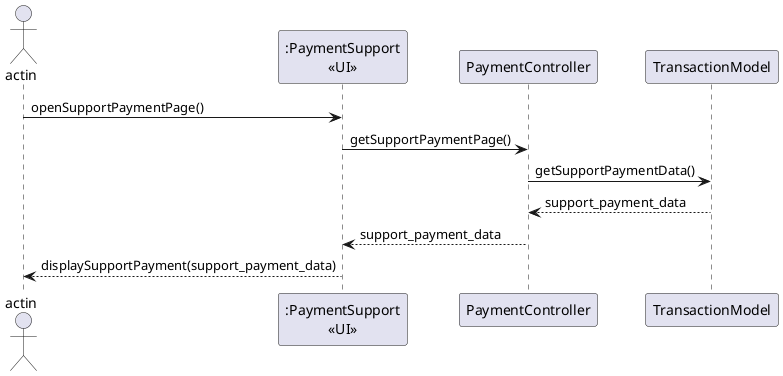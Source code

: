 @startuml
actor actin as act
participant ":PaymentSupport\n<<UI>>" as view
participant PaymentController as ctrl
participant TransactionModel as tm

act -> view: openSupportPaymentPage()
view -> ctrl: getSupportPaymentPage()
ctrl -> tm: getSupportPaymentData()
ctrl <-- tm: support_payment_data
view <-- ctrl: support_payment_data
act <-- view: displaySupportPayment(support_payment_data)

@enduml

